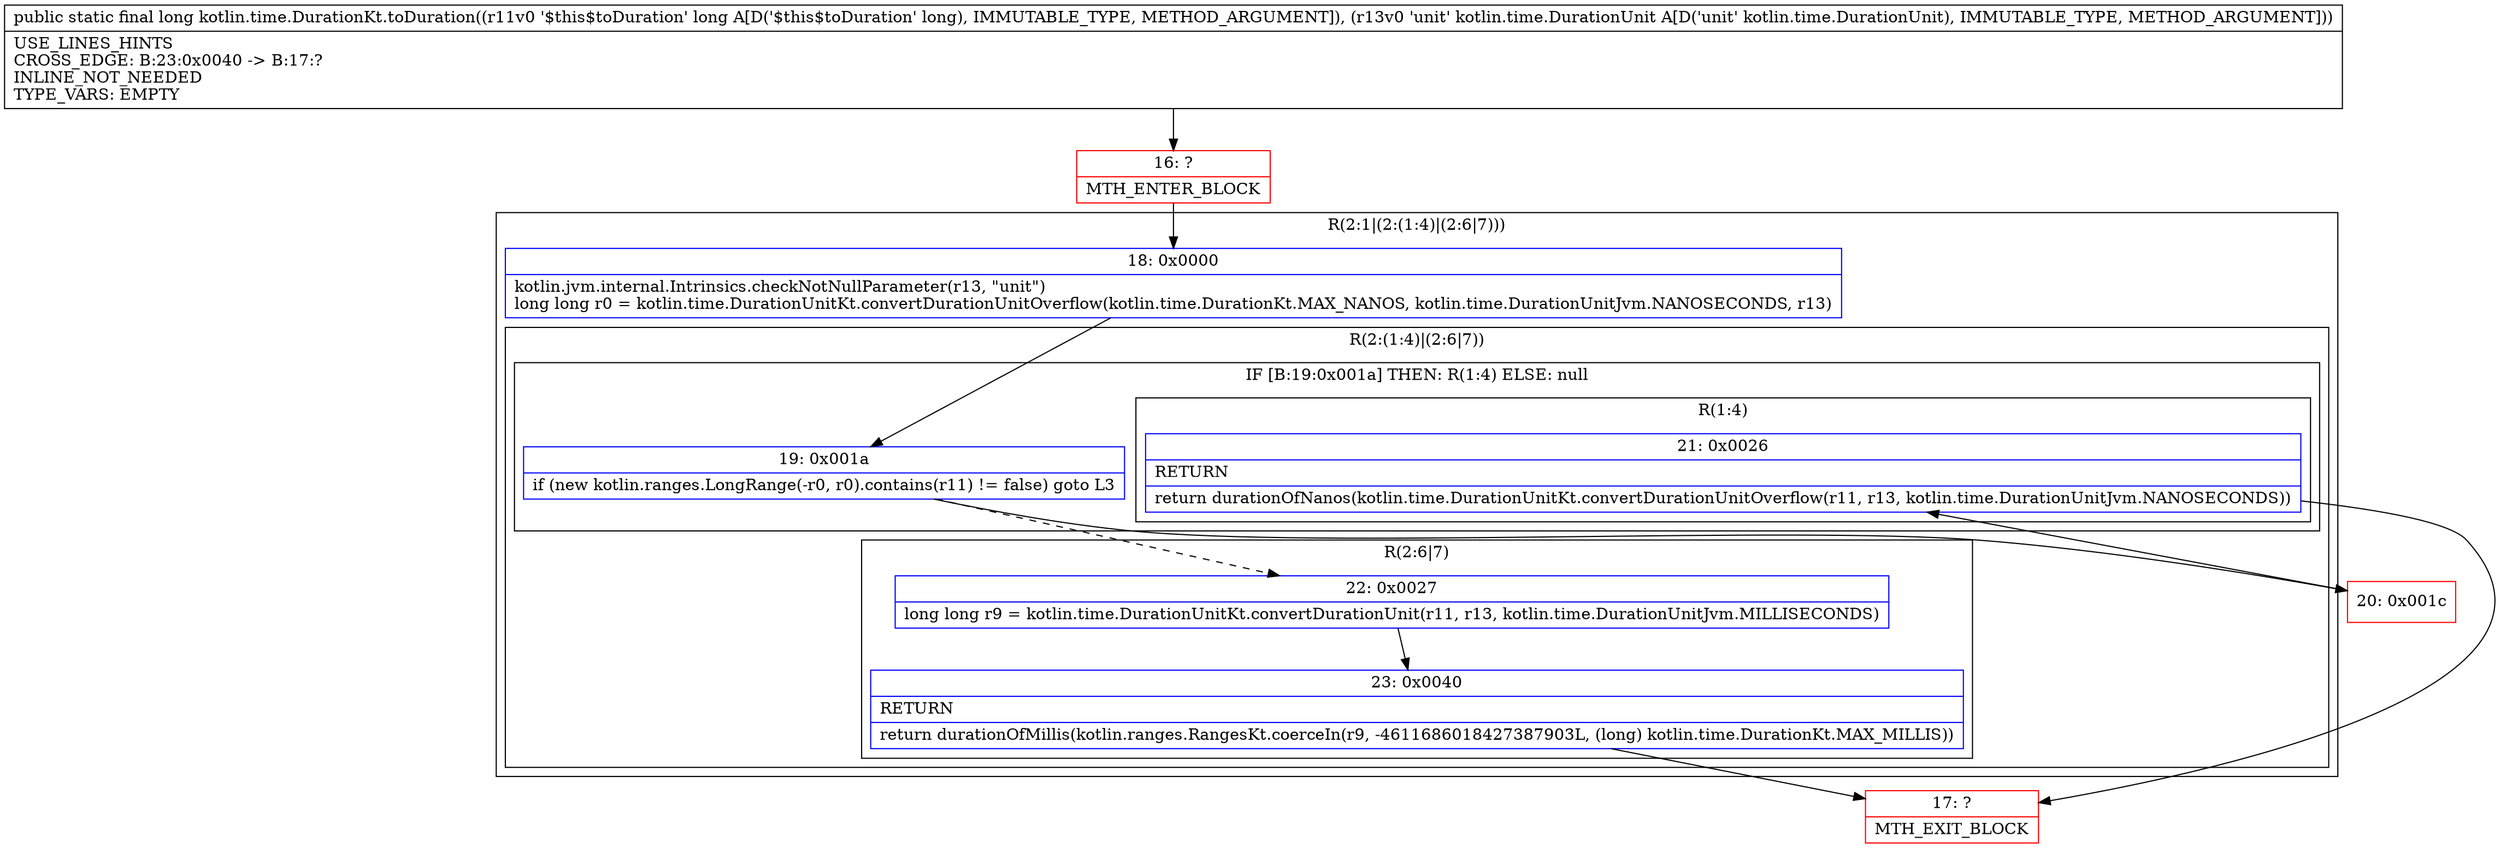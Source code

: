 digraph "CFG forkotlin.time.DurationKt.toDuration(JLkotlin\/time\/DurationUnit;)J" {
subgraph cluster_Region_436339298 {
label = "R(2:1|(2:(1:4)|(2:6|7)))";
node [shape=record,color=blue];
Node_18 [shape=record,label="{18\:\ 0x0000|kotlin.jvm.internal.Intrinsics.checkNotNullParameter(r13, \"unit\")\llong long r0 = kotlin.time.DurationUnitKt.convertDurationUnitOverflow(kotlin.time.DurationKt.MAX_NANOS, kotlin.time.DurationUnitJvm.NANOSECONDS, r13)\l}"];
subgraph cluster_Region_831899218 {
label = "R(2:(1:4)|(2:6|7))";
node [shape=record,color=blue];
subgraph cluster_IfRegion_571530750 {
label = "IF [B:19:0x001a] THEN: R(1:4) ELSE: null";
node [shape=record,color=blue];
Node_19 [shape=record,label="{19\:\ 0x001a|if (new kotlin.ranges.LongRange(\-r0, r0).contains(r11) != false) goto L3\l}"];
subgraph cluster_Region_1304306437 {
label = "R(1:4)";
node [shape=record,color=blue];
Node_21 [shape=record,label="{21\:\ 0x0026|RETURN\l|return durationOfNanos(kotlin.time.DurationUnitKt.convertDurationUnitOverflow(r11, r13, kotlin.time.DurationUnitJvm.NANOSECONDS))\l}"];
}
}
subgraph cluster_Region_1405344390 {
label = "R(2:6|7)";
node [shape=record,color=blue];
Node_22 [shape=record,label="{22\:\ 0x0027|long long r9 = kotlin.time.DurationUnitKt.convertDurationUnit(r11, r13, kotlin.time.DurationUnitJvm.MILLISECONDS)\l}"];
Node_23 [shape=record,label="{23\:\ 0x0040|RETURN\l|return durationOfMillis(kotlin.ranges.RangesKt.coerceIn(r9, \-4611686018427387903L, (long) kotlin.time.DurationKt.MAX_MILLIS))\l}"];
}
}
}
Node_16 [shape=record,color=red,label="{16\:\ ?|MTH_ENTER_BLOCK\l}"];
Node_20 [shape=record,color=red,label="{20\:\ 0x001c}"];
Node_17 [shape=record,color=red,label="{17\:\ ?|MTH_EXIT_BLOCK\l}"];
MethodNode[shape=record,label="{public static final long kotlin.time.DurationKt.toDuration((r11v0 '$this$toDuration' long A[D('$this$toDuration' long), IMMUTABLE_TYPE, METHOD_ARGUMENT]), (r13v0 'unit' kotlin.time.DurationUnit A[D('unit' kotlin.time.DurationUnit), IMMUTABLE_TYPE, METHOD_ARGUMENT]))  | USE_LINES_HINTS\lCROSS_EDGE: B:23:0x0040 \-\> B:17:?\lINLINE_NOT_NEEDED\lTYPE_VARS: EMPTY\l}"];
MethodNode -> Node_16;Node_18 -> Node_19;
Node_19 -> Node_20;
Node_19 -> Node_22[style=dashed];
Node_21 -> Node_17;
Node_22 -> Node_23;
Node_23 -> Node_17;
Node_16 -> Node_18;
Node_20 -> Node_21;
}

